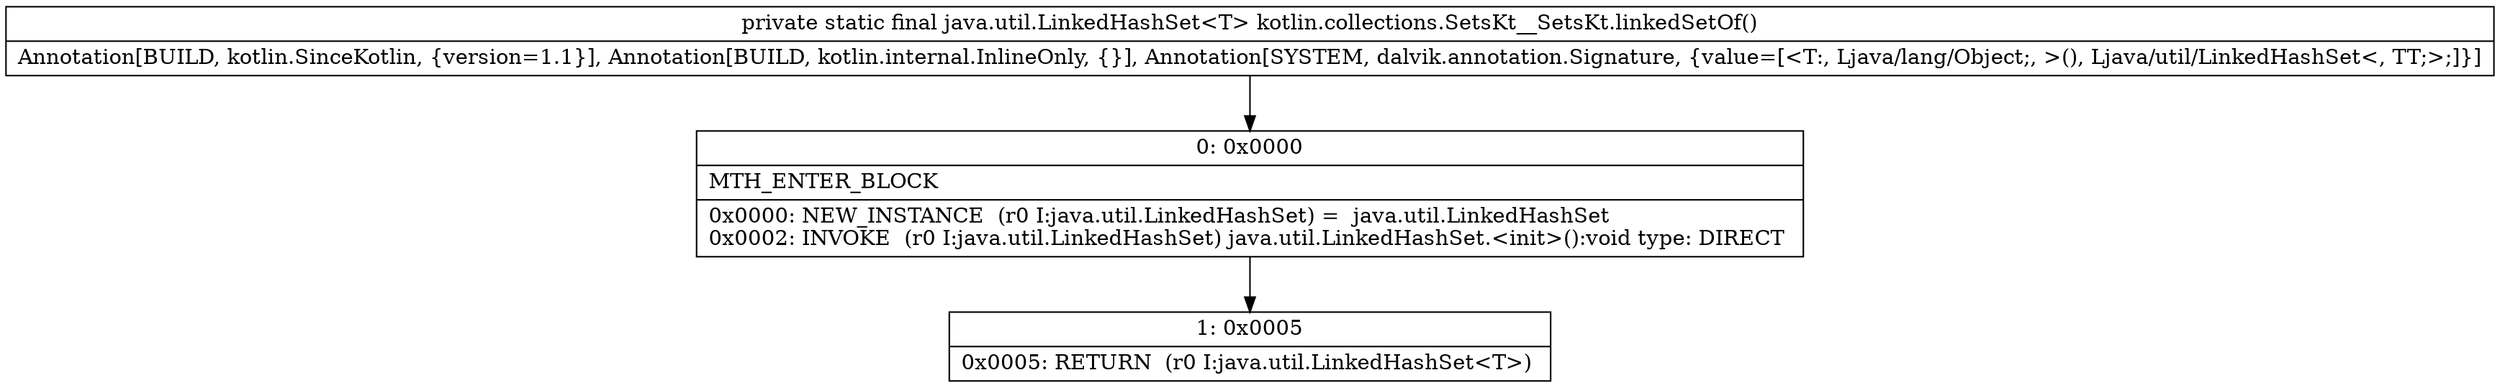 digraph "CFG forkotlin.collections.SetsKt__SetsKt.linkedSetOf()Ljava\/util\/LinkedHashSet;" {
Node_0 [shape=record,label="{0\:\ 0x0000|MTH_ENTER_BLOCK\l|0x0000: NEW_INSTANCE  (r0 I:java.util.LinkedHashSet) =  java.util.LinkedHashSet \l0x0002: INVOKE  (r0 I:java.util.LinkedHashSet) java.util.LinkedHashSet.\<init\>():void type: DIRECT \l}"];
Node_1 [shape=record,label="{1\:\ 0x0005|0x0005: RETURN  (r0 I:java.util.LinkedHashSet\<T\>) \l}"];
MethodNode[shape=record,label="{private static final java.util.LinkedHashSet\<T\> kotlin.collections.SetsKt__SetsKt.linkedSetOf()  | Annotation[BUILD, kotlin.SinceKotlin, \{version=1.1\}], Annotation[BUILD, kotlin.internal.InlineOnly, \{\}], Annotation[SYSTEM, dalvik.annotation.Signature, \{value=[\<T:, Ljava\/lang\/Object;, \>(), Ljava\/util\/LinkedHashSet\<, TT;\>;]\}]\l}"];
MethodNode -> Node_0;
Node_0 -> Node_1;
}

